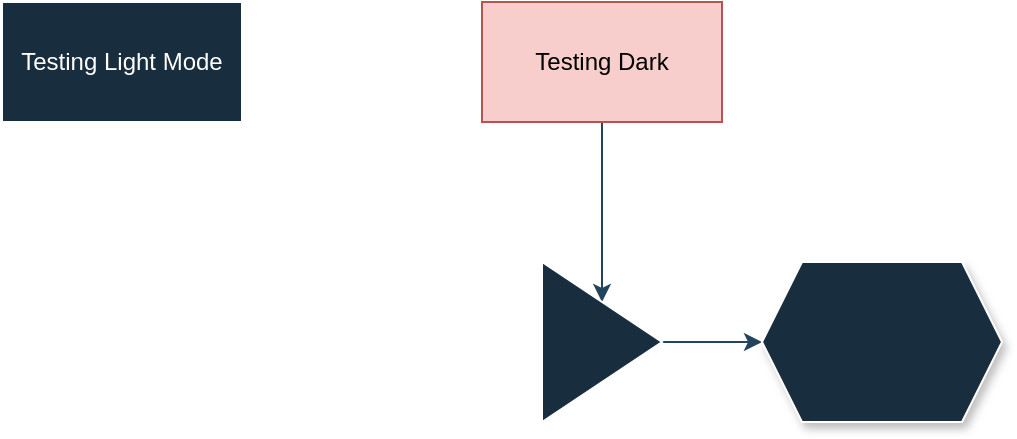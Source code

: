 <mxfile version="24.2.1" type="github">
  <diagram name="Page-1" id="IyS4zzJESaVmh9u3m5kV">
    <mxGraphModel dx="706" dy="553" grid="1" gridSize="10" guides="1" tooltips="1" connect="1" arrows="1" fold="1" page="1" pageScale="1" pageWidth="850" pageHeight="1100" math="0" shadow="0">
      <root>
        <mxCell id="0" />
        <mxCell id="1" parent="0" />
        <mxCell id="1QME2kz--xTD0LUeBxZE-1" value="Testing Light Mode" style="whiteSpace=wrap;html=1;fillColor=#182E3E;strokeColor=#FFFFFF;labelBackgroundColor=none;fontColor=#FFFFFF;" parent="1" vertex="1">
          <mxGeometry x="40" y="40" width="120" height="60" as="geometry" />
        </mxCell>
        <mxCell id="6rnJE-Us-dBzxe2sm4eU-2" value="" style="edgeStyle=orthogonalEdgeStyle;rounded=0;orthogonalLoop=1;jettySize=auto;html=1;strokeColor=#23445D;fontColor=default;labelBackgroundColor=none;" edge="1" parent="1" source="1QME2kz--xTD0LUeBxZE-2" target="6rnJE-Us-dBzxe2sm4eU-1">
          <mxGeometry relative="1" as="geometry" />
        </mxCell>
        <mxCell id="1QME2kz--xTD0LUeBxZE-2" value="Testing Dark" style="whiteSpace=wrap;html=1;labelBackgroundColor=none;fillColor=#f8cecc;strokeColor=#b85450;" parent="1" vertex="1">
          <mxGeometry x="280" y="40" width="120" height="60" as="geometry" />
        </mxCell>
        <mxCell id="6rnJE-Us-dBzxe2sm4eU-4" value="" style="edgeStyle=orthogonalEdgeStyle;rounded=0;orthogonalLoop=1;jettySize=auto;html=1;strokeColor=#23445D;fontColor=default;labelBackgroundColor=none;" edge="1" parent="1" source="6rnJE-Us-dBzxe2sm4eU-1" target="6rnJE-Us-dBzxe2sm4eU-3">
          <mxGeometry relative="1" as="geometry" />
        </mxCell>
        <mxCell id="6rnJE-Us-dBzxe2sm4eU-1" value="" style="triangle;whiteSpace=wrap;html=1;fillColor=#182E3E;strokeColor=#FFFFFF;fontColor=#FFFFFF;labelBackgroundColor=none;" vertex="1" parent="1">
          <mxGeometry x="310" y="170" width="60" height="80" as="geometry" />
        </mxCell>
        <mxCell id="6rnJE-Us-dBzxe2sm4eU-3" value="" style="shape=hexagon;perimeter=hexagonPerimeter2;whiteSpace=wrap;html=1;fixedSize=1;fillColor=#182E3E;strokeColor=#FFFFFF;fontColor=#FFFFFF;labelBackgroundColor=none;shadow=1;" vertex="1" parent="1">
          <mxGeometry x="420" y="170" width="120" height="80" as="geometry" />
        </mxCell>
      </root>
    </mxGraphModel>
  </diagram>
</mxfile>
